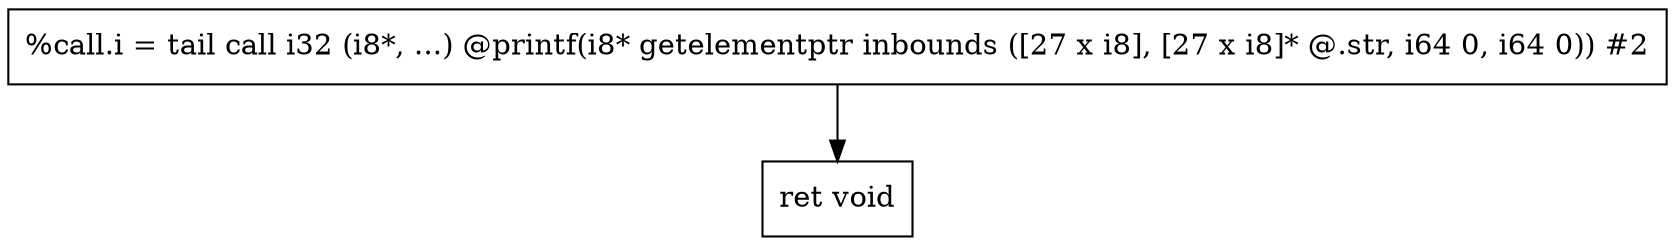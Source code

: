 digraph "CDFG for'main' function" {
	Node0x55e2a6c6fc70[shape=record, label="  %call.i = tail call i32 (i8*, ...) @printf(i8* getelementptr inbounds ([27 x i8], [27 x i8]* @.str, i64 0, i64 0)) #2"]
	Node0x55e2a6c6fd30[shape=record, label="  ret void"]
	Node0x55e2a6c6fc70 -> Node0x55e2a6c6fd30
edge [color=red]
}
